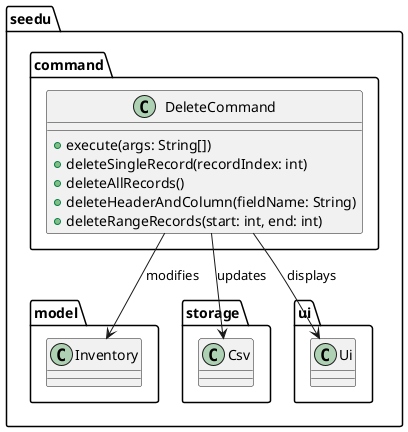 @startuml DeleteCommandArchitectureDiagram
package "seedu.command" {
    class DeleteCommand {
        +execute(args: String[])
        +deleteSingleRecord(recordIndex: int)
        +deleteAllRecords()
        +deleteHeaderAndColumn(fieldName: String)
        +deleteRangeRecords(start: int, end: int)
    }
}

package "seedu.model" {
    class Inventory
}

package "seedu.storage" {
    class Csv
}

package "seedu.ui" {
    class Ui
}

DeleteCommand --> Inventory : modifies
DeleteCommand --> Csv : updates
DeleteCommand --> Ui : displays
@enduml
